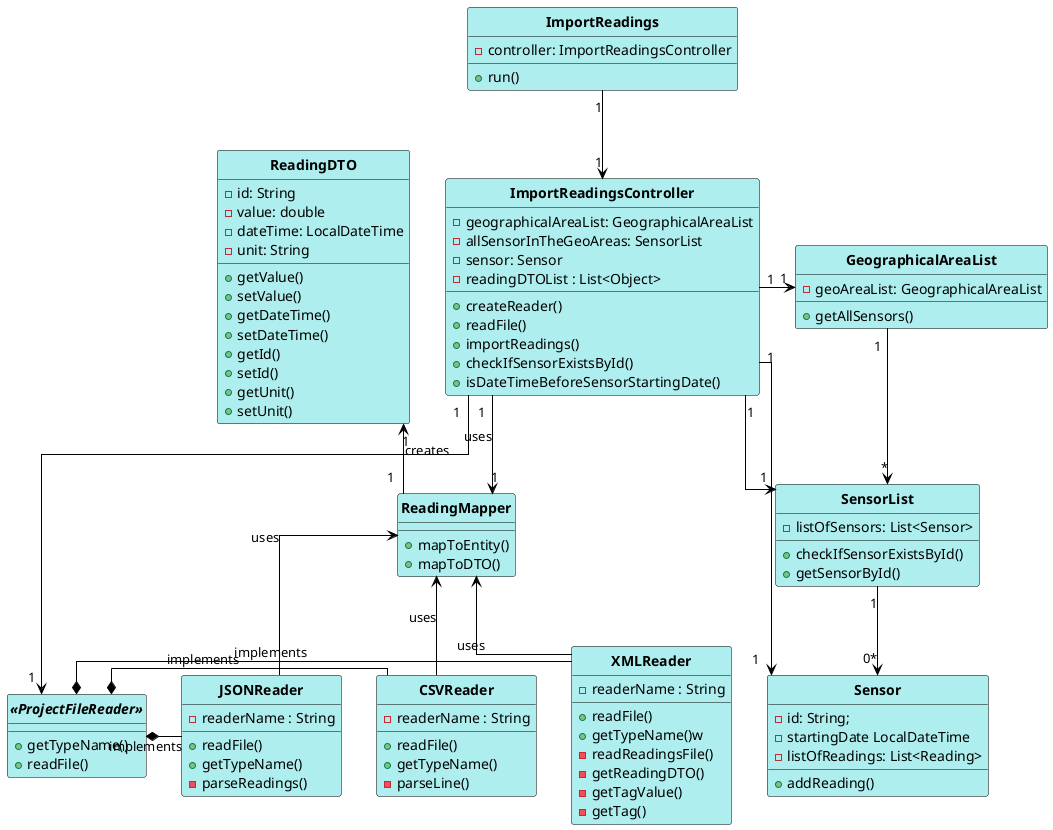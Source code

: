 @startuml
skinparam linetype ortho

skinparam class {
	BackgroundColor PaleTurquoise
	ArrowColor Black
	BorderColor Black
	FontStyle Bold
}

hide circle

ImportReadings "1" --> "1" ImportReadingsController
ImportReadingsController "1" -right-> "1" GeographicalAreaList
ImportReadingsController "1" --> "1" ReadingMapper :uses
ImportReadingsController "1" -> "1" SensorList
ImportReadingsController "1" -> "1" Sensor
ImportReadingsController "1" -> "1" "<<ProjectFileReader>>"
ReadingMapper "1" -up-> "1" ReadingDTO : creates
GeographicalAreaList "1" -down-> "*" SensorList
SensorList "1" -down-> "0*" Sensor
XMLReader -left-* "<<ProjectFileReader>>" : implements
CSVReader -left-* "<<ProjectFileReader>>" : implements
JSONReader -left-* "<<ProjectFileReader>>" : implements
XMLReader -up-> ReadingMapper : uses
CSVReader -up-> ReadingMapper : uses
JSONReader -up-> ReadingMapper : uses

Class ImportReadings {
-controller: ImportReadingsController
+run()
}

Class ImportReadingsController {
-geographicalAreaList: GeographicalAreaList
-allSensorInTheGeoAreas: SensorList
-sensor: Sensor
-readingDTOList : List<Object>
+createReader()
+readFile()
+importReadings()
+checkIfSensorExistsById()
+isDateTimeBeforeSensorStartingDate()
}


Class XMLReader {
-readerName : String
+readFile()
+getTypeName()w
-readReadingsFile()
-getReadingDTO()
-getTagValue()
-getTag()
}

Class ReadingMapper {
+mapToEntity()
+mapToDTO()
}
Class CSVReader {
-readerName : String
+readFile()
+getTypeName()
-parseLine()
}

Class JSONReader {
-readerName : String
+readFile()
+getTypeName()
-parseReadings()
}

Class GeographicalAreaList {
-geoAreaList: GeographicalAreaList
+getAllSensors()
}

Class SensorList {
-listOfSensors: List<Sensor>
+checkIfSensorExistsById()
+getSensorById()
}

Class Sensor {
-id: String;
-startingDate LocalDateTime
-listOfReadings: List<Reading>
+addReading()
}

Class ReadingDTO {
-id: String
-value: double
-dateTime: LocalDateTime
-unit: String
+getValue()
+setValue()
+getDateTime()
+setDateTime()
+getId()
+setId()
+getUnit()
+setUnit()
}


Interface "<<ProjectFileReader>>" {
+getTypeName()
+readFile()
}
@enduml